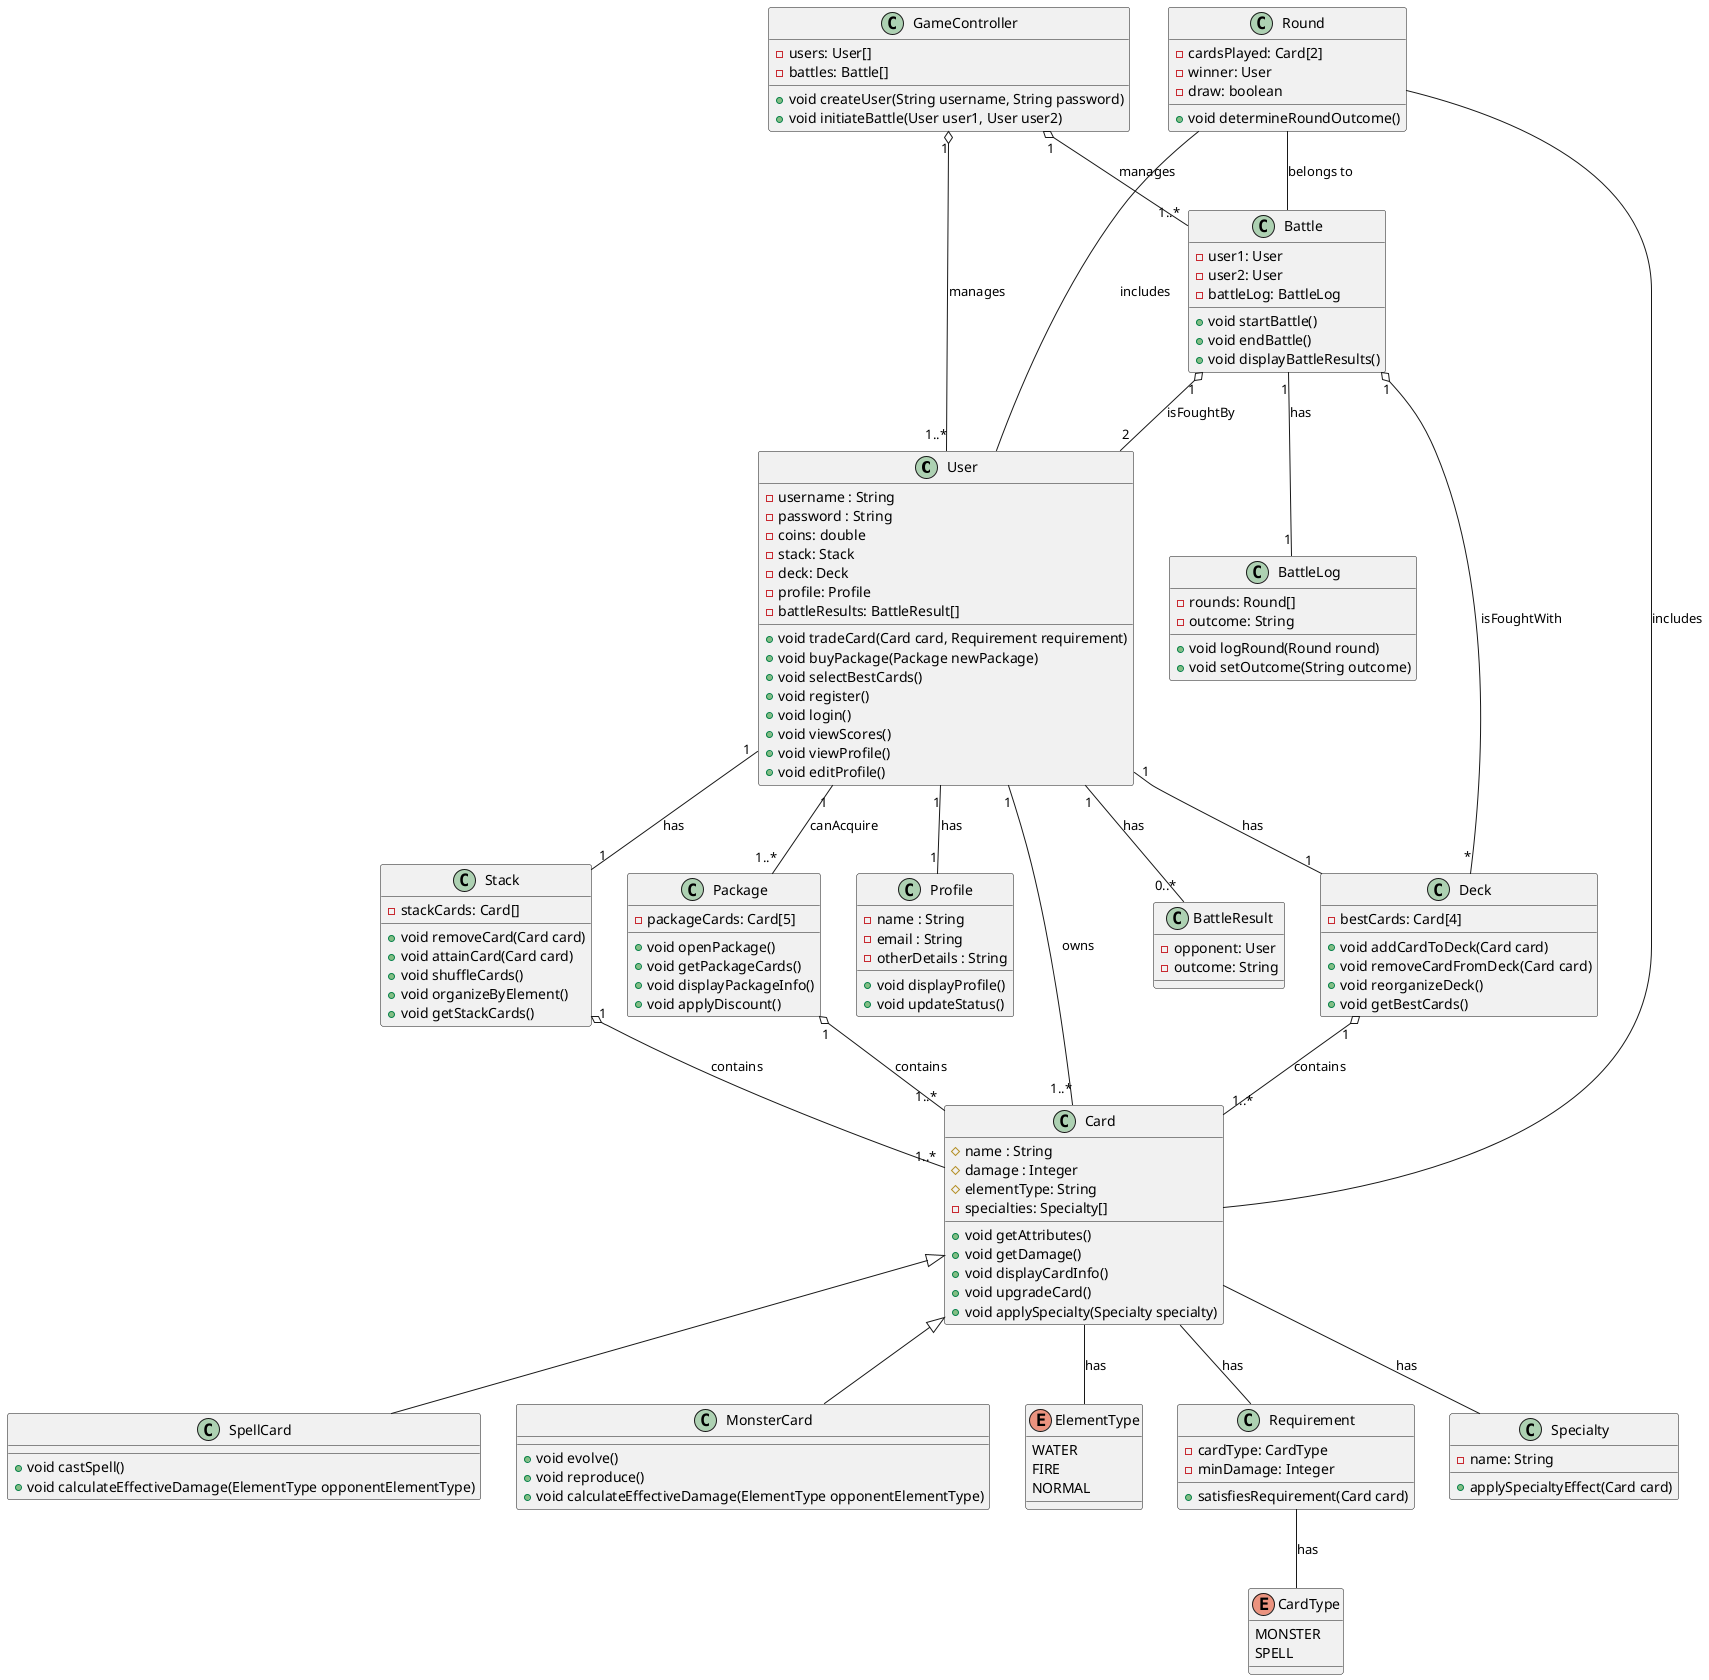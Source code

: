 @startuml
'https://plantuml.com/sequence-diagram

class User {
    - username : String
    - password : String
    - coins: double
    - stack: Stack
    - deck: Deck
    - profile: Profile
    - battleResults: BattleResult[]
    + void tradeCard(Card card, Requirement requirement)
    + void buyPackage(Package newPackage)
    + void selectBestCards()
    + void register()
    + void login()
    + void viewScores()
    + void viewProfile()
    + void editProfile()
}

class Profile {
    - name : String
    - email : String
    - otherDetails : String
    + void displayProfile()
    + void updateStatus()
}

class Card {
    # name : String
    # damage : Integer
    # elementType: String
    - specialties: Specialty[]
    + void getAttributes()
    + void getDamage()
    + void displayCardInfo()
    + void upgradeCard()
    + void applySpecialty(Specialty specialty)
}

class SpellCard {
    + void castSpell()
    + void calculateEffectiveDamage(ElementType opponentElementType)
}

class MonsterCard {
    + void evolve()
    + void reproduce()
    + void calculateEffectiveDamage(ElementType opponentElementType)
}

class Stack{
    - stackCards: Card[]
    + void removeCard(Card card)
    + void attainCard(Card card)
    + void shuffleCards()
    + void organizeByElement()
    + void getStackCards()
}

class Package {
    - packageCards: Card[5]
    + void openPackage()
    + void getPackageCards()
    + void displayPackageInfo()
    + void applyDiscount()
}

class Deck {
    - bestCards: Card[4]
    + void addCardToDeck(Card card)
    + void removeCardFromDeck(Card card)
    + void reorganizeDeck()
    + void getBestCards()
}

enum ElementType {
    WATER
    FIRE
    NORMAL
}

class Requirement {
    - cardType: CardType
    - minDamage: Integer
    + satisfiesRequirement(Card card)
}

enum CardType {
    MONSTER
    SPELL
}

class Specialty {
    - name: String
    + applySpecialtyEffect(Card card)
}

class Battle {
    - user1: User
    - user2: User
    - battleLog: BattleLog
    + void startBattle()
    + void endBattle()
    + void displayBattleResults()
}

class GameController {
    - users: User[]
    - battles: Battle[]
    + void createUser(String username, String password)
    + void initiateBattle(User user1, User user2)
}

class BattleLog {
    - rounds: Round[]
    - outcome: String
    + void logRound(Round round)
    + void setOutcome(String outcome)
}

class Round {
    - cardsPlayed: Card[2]
    - winner: User
    - draw: boolean
    + void determineRoundOutcome()
}

class BattleResult {
    - opponent: User
    - outcome: String
}

Card <|-- MonsterCard
Card <|-- SpellCard

User "1" -- "1..*" Card : owns
User "1" -- "1" Deck : has
User "1" -- "1..*" Package : canAcquire
User "1" -- "1" Stack : has
User "1" -- "1" Profile : has
User "1" -- "0..*" BattleResult : has

Stack "1" o-- "1..*" Card : contains
Package "1" o-- "1..*" Card : contains
Deck "1" o-- "1..*" Card : contains

Battle "1" o-- "*" Deck : isFoughtWith
Battle "1" o-- "2" User : isFoughtBy
Battle "1" -- "1" BattleLog : has

GameController "1" o-- "1..*" User : manages
GameController "1" o-- "1..*" Battle : manages

Card -- ElementType : has
Card -- Requirement : has
Requirement -- CardType : has
Card -- Specialty : has

Round -- Card : includes
Round -- User : includes
Round -- Battle : belongs to

@enduml
